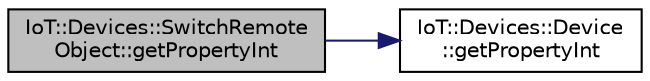 digraph "IoT::Devices::SwitchRemoteObject::getPropertyInt"
{
 // LATEX_PDF_SIZE
  edge [fontname="Helvetica",fontsize="10",labelfontname="Helvetica",labelfontsize="10"];
  node [fontname="Helvetica",fontsize="10",shape=record];
  rankdir="LR";
  Node1 [label="IoT::Devices::SwitchRemote\lObject::getPropertyInt",height=0.2,width=0.4,color="black", fillcolor="grey75", style="filled", fontcolor="black",tooltip=" "];
  Node1 -> Node2 [color="midnightblue",fontsize="10",style="solid",fontname="Helvetica"];
  Node2 [label="IoT::Devices::Device\l::getPropertyInt",height=0.2,width=0.4,color="black", fillcolor="white", style="filled",URL="$classIoT_1_1Devices_1_1Device.html#ac70a3ace734131eb1eac3f8d4ae1abd7",tooltip=" "];
}
